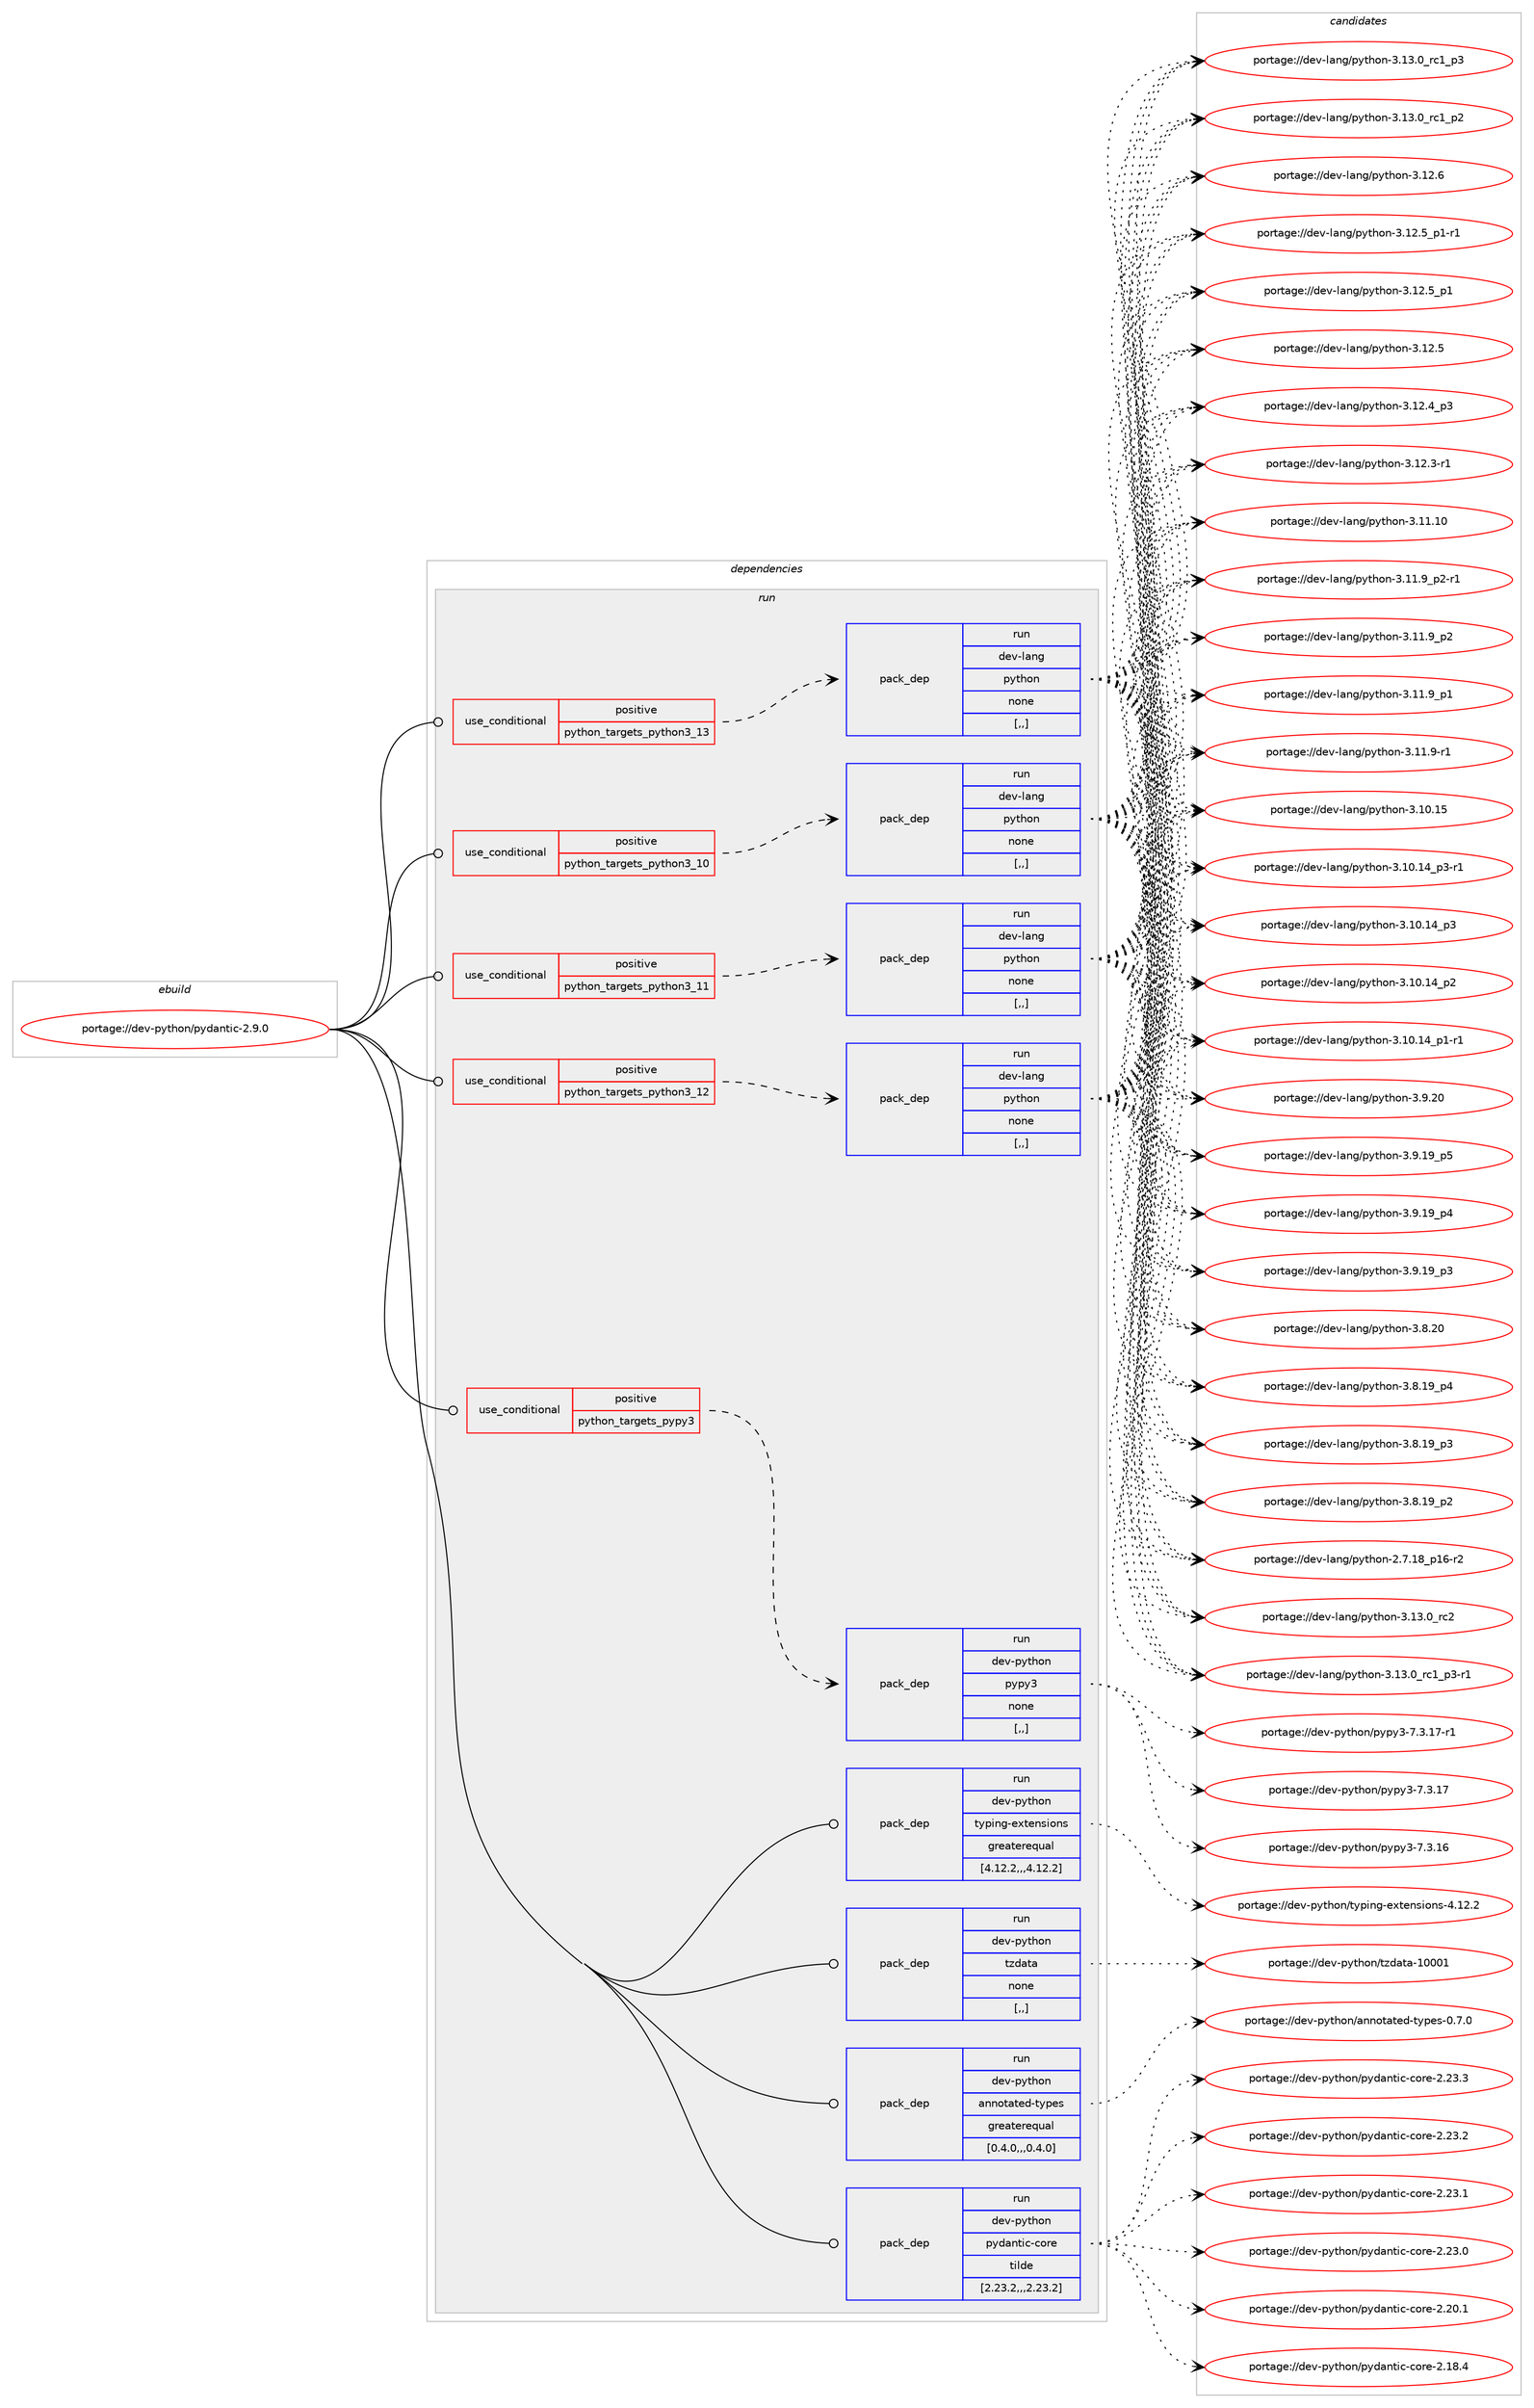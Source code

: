 digraph prolog {

# *************
# Graph options
# *************

newrank=true;
concentrate=true;
compound=true;
graph [rankdir=LR,fontname=Helvetica,fontsize=10,ranksep=1.5];#, ranksep=2.5, nodesep=0.2];
edge  [arrowhead=vee];
node  [fontname=Helvetica,fontsize=10];

# **********
# The ebuild
# **********

subgraph cluster_leftcol {
color=gray;
label=<<i>ebuild</i>>;
id [label="portage://dev-python/pydantic-2.9.0", color=red, width=4, href="../dev-python/pydantic-2.9.0.svg"];
}

# ****************
# The dependencies
# ****************

subgraph cluster_midcol {
color=gray;
label=<<i>dependencies</i>>;
subgraph cluster_compile {
fillcolor="#eeeeee";
style=filled;
label=<<i>compile</i>>;
}
subgraph cluster_compileandrun {
fillcolor="#eeeeee";
style=filled;
label=<<i>compile and run</i>>;
}
subgraph cluster_run {
fillcolor="#eeeeee";
style=filled;
label=<<i>run</i>>;
subgraph cond167262 {
dependency651043 [label=<<TABLE BORDER="0" CELLBORDER="1" CELLSPACING="0" CELLPADDING="4"><TR><TD ROWSPAN="3" CELLPADDING="10">use_conditional</TD></TR><TR><TD>positive</TD></TR><TR><TD>python_targets_pypy3</TD></TR></TABLE>>, shape=none, color=red];
subgraph pack478960 {
dependency651044 [label=<<TABLE BORDER="0" CELLBORDER="1" CELLSPACING="0" CELLPADDING="4" WIDTH="220"><TR><TD ROWSPAN="6" CELLPADDING="30">pack_dep</TD></TR><TR><TD WIDTH="110">run</TD></TR><TR><TD>dev-python</TD></TR><TR><TD>pypy3</TD></TR><TR><TD>none</TD></TR><TR><TD>[,,]</TD></TR></TABLE>>, shape=none, color=blue];
}
dependency651043:e -> dependency651044:w [weight=20,style="dashed",arrowhead="vee"];
}
id:e -> dependency651043:w [weight=20,style="solid",arrowhead="odot"];
subgraph cond167263 {
dependency651045 [label=<<TABLE BORDER="0" CELLBORDER="1" CELLSPACING="0" CELLPADDING="4"><TR><TD ROWSPAN="3" CELLPADDING="10">use_conditional</TD></TR><TR><TD>positive</TD></TR><TR><TD>python_targets_python3_10</TD></TR></TABLE>>, shape=none, color=red];
subgraph pack478961 {
dependency651046 [label=<<TABLE BORDER="0" CELLBORDER="1" CELLSPACING="0" CELLPADDING="4" WIDTH="220"><TR><TD ROWSPAN="6" CELLPADDING="30">pack_dep</TD></TR><TR><TD WIDTH="110">run</TD></TR><TR><TD>dev-lang</TD></TR><TR><TD>python</TD></TR><TR><TD>none</TD></TR><TR><TD>[,,]</TD></TR></TABLE>>, shape=none, color=blue];
}
dependency651045:e -> dependency651046:w [weight=20,style="dashed",arrowhead="vee"];
}
id:e -> dependency651045:w [weight=20,style="solid",arrowhead="odot"];
subgraph cond167264 {
dependency651047 [label=<<TABLE BORDER="0" CELLBORDER="1" CELLSPACING="0" CELLPADDING="4"><TR><TD ROWSPAN="3" CELLPADDING="10">use_conditional</TD></TR><TR><TD>positive</TD></TR><TR><TD>python_targets_python3_11</TD></TR></TABLE>>, shape=none, color=red];
subgraph pack478962 {
dependency651048 [label=<<TABLE BORDER="0" CELLBORDER="1" CELLSPACING="0" CELLPADDING="4" WIDTH="220"><TR><TD ROWSPAN="6" CELLPADDING="30">pack_dep</TD></TR><TR><TD WIDTH="110">run</TD></TR><TR><TD>dev-lang</TD></TR><TR><TD>python</TD></TR><TR><TD>none</TD></TR><TR><TD>[,,]</TD></TR></TABLE>>, shape=none, color=blue];
}
dependency651047:e -> dependency651048:w [weight=20,style="dashed",arrowhead="vee"];
}
id:e -> dependency651047:w [weight=20,style="solid",arrowhead="odot"];
subgraph cond167265 {
dependency651049 [label=<<TABLE BORDER="0" CELLBORDER="1" CELLSPACING="0" CELLPADDING="4"><TR><TD ROWSPAN="3" CELLPADDING="10">use_conditional</TD></TR><TR><TD>positive</TD></TR><TR><TD>python_targets_python3_12</TD></TR></TABLE>>, shape=none, color=red];
subgraph pack478963 {
dependency651050 [label=<<TABLE BORDER="0" CELLBORDER="1" CELLSPACING="0" CELLPADDING="4" WIDTH="220"><TR><TD ROWSPAN="6" CELLPADDING="30">pack_dep</TD></TR><TR><TD WIDTH="110">run</TD></TR><TR><TD>dev-lang</TD></TR><TR><TD>python</TD></TR><TR><TD>none</TD></TR><TR><TD>[,,]</TD></TR></TABLE>>, shape=none, color=blue];
}
dependency651049:e -> dependency651050:w [weight=20,style="dashed",arrowhead="vee"];
}
id:e -> dependency651049:w [weight=20,style="solid",arrowhead="odot"];
subgraph cond167266 {
dependency651051 [label=<<TABLE BORDER="0" CELLBORDER="1" CELLSPACING="0" CELLPADDING="4"><TR><TD ROWSPAN="3" CELLPADDING="10">use_conditional</TD></TR><TR><TD>positive</TD></TR><TR><TD>python_targets_python3_13</TD></TR></TABLE>>, shape=none, color=red];
subgraph pack478964 {
dependency651052 [label=<<TABLE BORDER="0" CELLBORDER="1" CELLSPACING="0" CELLPADDING="4" WIDTH="220"><TR><TD ROWSPAN="6" CELLPADDING="30">pack_dep</TD></TR><TR><TD WIDTH="110">run</TD></TR><TR><TD>dev-lang</TD></TR><TR><TD>python</TD></TR><TR><TD>none</TD></TR><TR><TD>[,,]</TD></TR></TABLE>>, shape=none, color=blue];
}
dependency651051:e -> dependency651052:w [weight=20,style="dashed",arrowhead="vee"];
}
id:e -> dependency651051:w [weight=20,style="solid",arrowhead="odot"];
subgraph pack478965 {
dependency651053 [label=<<TABLE BORDER="0" CELLBORDER="1" CELLSPACING="0" CELLPADDING="4" WIDTH="220"><TR><TD ROWSPAN="6" CELLPADDING="30">pack_dep</TD></TR><TR><TD WIDTH="110">run</TD></TR><TR><TD>dev-python</TD></TR><TR><TD>annotated-types</TD></TR><TR><TD>greaterequal</TD></TR><TR><TD>[0.4.0,,,0.4.0]</TD></TR></TABLE>>, shape=none, color=blue];
}
id:e -> dependency651053:w [weight=20,style="solid",arrowhead="odot"];
subgraph pack478966 {
dependency651054 [label=<<TABLE BORDER="0" CELLBORDER="1" CELLSPACING="0" CELLPADDING="4" WIDTH="220"><TR><TD ROWSPAN="6" CELLPADDING="30">pack_dep</TD></TR><TR><TD WIDTH="110">run</TD></TR><TR><TD>dev-python</TD></TR><TR><TD>pydantic-core</TD></TR><TR><TD>tilde</TD></TR><TR><TD>[2.23.2,,,2.23.2]</TD></TR></TABLE>>, shape=none, color=blue];
}
id:e -> dependency651054:w [weight=20,style="solid",arrowhead="odot"];
subgraph pack478967 {
dependency651055 [label=<<TABLE BORDER="0" CELLBORDER="1" CELLSPACING="0" CELLPADDING="4" WIDTH="220"><TR><TD ROWSPAN="6" CELLPADDING="30">pack_dep</TD></TR><TR><TD WIDTH="110">run</TD></TR><TR><TD>dev-python</TD></TR><TR><TD>typing-extensions</TD></TR><TR><TD>greaterequal</TD></TR><TR><TD>[4.12.2,,,4.12.2]</TD></TR></TABLE>>, shape=none, color=blue];
}
id:e -> dependency651055:w [weight=20,style="solid",arrowhead="odot"];
subgraph pack478968 {
dependency651056 [label=<<TABLE BORDER="0" CELLBORDER="1" CELLSPACING="0" CELLPADDING="4" WIDTH="220"><TR><TD ROWSPAN="6" CELLPADDING="30">pack_dep</TD></TR><TR><TD WIDTH="110">run</TD></TR><TR><TD>dev-python</TD></TR><TR><TD>tzdata</TD></TR><TR><TD>none</TD></TR><TR><TD>[,,]</TD></TR></TABLE>>, shape=none, color=blue];
}
id:e -> dependency651056:w [weight=20,style="solid",arrowhead="odot"];
}
}

# **************
# The candidates
# **************

subgraph cluster_choices {
rank=same;
color=gray;
label=<<i>candidates</i>>;

subgraph choice478960 {
color=black;
nodesep=1;
choice100101118451121211161041111104711212111212151455546514649554511449 [label="portage://dev-python/pypy3-7.3.17-r1", color=red, width=4,href="../dev-python/pypy3-7.3.17-r1.svg"];
choice10010111845112121116104111110471121211121215145554651464955 [label="portage://dev-python/pypy3-7.3.17", color=red, width=4,href="../dev-python/pypy3-7.3.17.svg"];
choice10010111845112121116104111110471121211121215145554651464954 [label="portage://dev-python/pypy3-7.3.16", color=red, width=4,href="../dev-python/pypy3-7.3.16.svg"];
dependency651044:e -> choice100101118451121211161041111104711212111212151455546514649554511449:w [style=dotted,weight="100"];
dependency651044:e -> choice10010111845112121116104111110471121211121215145554651464955:w [style=dotted,weight="100"];
dependency651044:e -> choice10010111845112121116104111110471121211121215145554651464954:w [style=dotted,weight="100"];
}
subgraph choice478961 {
color=black;
nodesep=1;
choice10010111845108971101034711212111610411111045514649514648951149950 [label="portage://dev-lang/python-3.13.0_rc2", color=red, width=4,href="../dev-lang/python-3.13.0_rc2.svg"];
choice1001011184510897110103471121211161041111104551464951464895114994995112514511449 [label="portage://dev-lang/python-3.13.0_rc1_p3-r1", color=red, width=4,href="../dev-lang/python-3.13.0_rc1_p3-r1.svg"];
choice100101118451089711010347112121116104111110455146495146489511499499511251 [label="portage://dev-lang/python-3.13.0_rc1_p3", color=red, width=4,href="../dev-lang/python-3.13.0_rc1_p3.svg"];
choice100101118451089711010347112121116104111110455146495146489511499499511250 [label="portage://dev-lang/python-3.13.0_rc1_p2", color=red, width=4,href="../dev-lang/python-3.13.0_rc1_p2.svg"];
choice10010111845108971101034711212111610411111045514649504654 [label="portage://dev-lang/python-3.12.6", color=red, width=4,href="../dev-lang/python-3.12.6.svg"];
choice1001011184510897110103471121211161041111104551464950465395112494511449 [label="portage://dev-lang/python-3.12.5_p1-r1", color=red, width=4,href="../dev-lang/python-3.12.5_p1-r1.svg"];
choice100101118451089711010347112121116104111110455146495046539511249 [label="portage://dev-lang/python-3.12.5_p1", color=red, width=4,href="../dev-lang/python-3.12.5_p1.svg"];
choice10010111845108971101034711212111610411111045514649504653 [label="portage://dev-lang/python-3.12.5", color=red, width=4,href="../dev-lang/python-3.12.5.svg"];
choice100101118451089711010347112121116104111110455146495046529511251 [label="portage://dev-lang/python-3.12.4_p3", color=red, width=4,href="../dev-lang/python-3.12.4_p3.svg"];
choice100101118451089711010347112121116104111110455146495046514511449 [label="portage://dev-lang/python-3.12.3-r1", color=red, width=4,href="../dev-lang/python-3.12.3-r1.svg"];
choice1001011184510897110103471121211161041111104551464949464948 [label="portage://dev-lang/python-3.11.10", color=red, width=4,href="../dev-lang/python-3.11.10.svg"];
choice1001011184510897110103471121211161041111104551464949465795112504511449 [label="portage://dev-lang/python-3.11.9_p2-r1", color=red, width=4,href="../dev-lang/python-3.11.9_p2-r1.svg"];
choice100101118451089711010347112121116104111110455146494946579511250 [label="portage://dev-lang/python-3.11.9_p2", color=red, width=4,href="../dev-lang/python-3.11.9_p2.svg"];
choice100101118451089711010347112121116104111110455146494946579511249 [label="portage://dev-lang/python-3.11.9_p1", color=red, width=4,href="../dev-lang/python-3.11.9_p1.svg"];
choice100101118451089711010347112121116104111110455146494946574511449 [label="portage://dev-lang/python-3.11.9-r1", color=red, width=4,href="../dev-lang/python-3.11.9-r1.svg"];
choice1001011184510897110103471121211161041111104551464948464953 [label="portage://dev-lang/python-3.10.15", color=red, width=4,href="../dev-lang/python-3.10.15.svg"];
choice100101118451089711010347112121116104111110455146494846495295112514511449 [label="portage://dev-lang/python-3.10.14_p3-r1", color=red, width=4,href="../dev-lang/python-3.10.14_p3-r1.svg"];
choice10010111845108971101034711212111610411111045514649484649529511251 [label="portage://dev-lang/python-3.10.14_p3", color=red, width=4,href="../dev-lang/python-3.10.14_p3.svg"];
choice10010111845108971101034711212111610411111045514649484649529511250 [label="portage://dev-lang/python-3.10.14_p2", color=red, width=4,href="../dev-lang/python-3.10.14_p2.svg"];
choice100101118451089711010347112121116104111110455146494846495295112494511449 [label="portage://dev-lang/python-3.10.14_p1-r1", color=red, width=4,href="../dev-lang/python-3.10.14_p1-r1.svg"];
choice10010111845108971101034711212111610411111045514657465048 [label="portage://dev-lang/python-3.9.20", color=red, width=4,href="../dev-lang/python-3.9.20.svg"];
choice100101118451089711010347112121116104111110455146574649579511253 [label="portage://dev-lang/python-3.9.19_p5", color=red, width=4,href="../dev-lang/python-3.9.19_p5.svg"];
choice100101118451089711010347112121116104111110455146574649579511252 [label="portage://dev-lang/python-3.9.19_p4", color=red, width=4,href="../dev-lang/python-3.9.19_p4.svg"];
choice100101118451089711010347112121116104111110455146574649579511251 [label="portage://dev-lang/python-3.9.19_p3", color=red, width=4,href="../dev-lang/python-3.9.19_p3.svg"];
choice10010111845108971101034711212111610411111045514656465048 [label="portage://dev-lang/python-3.8.20", color=red, width=4,href="../dev-lang/python-3.8.20.svg"];
choice100101118451089711010347112121116104111110455146564649579511252 [label="portage://dev-lang/python-3.8.19_p4", color=red, width=4,href="../dev-lang/python-3.8.19_p4.svg"];
choice100101118451089711010347112121116104111110455146564649579511251 [label="portage://dev-lang/python-3.8.19_p3", color=red, width=4,href="../dev-lang/python-3.8.19_p3.svg"];
choice100101118451089711010347112121116104111110455146564649579511250 [label="portage://dev-lang/python-3.8.19_p2", color=red, width=4,href="../dev-lang/python-3.8.19_p2.svg"];
choice100101118451089711010347112121116104111110455046554649569511249544511450 [label="portage://dev-lang/python-2.7.18_p16-r2", color=red, width=4,href="../dev-lang/python-2.7.18_p16-r2.svg"];
dependency651046:e -> choice10010111845108971101034711212111610411111045514649514648951149950:w [style=dotted,weight="100"];
dependency651046:e -> choice1001011184510897110103471121211161041111104551464951464895114994995112514511449:w [style=dotted,weight="100"];
dependency651046:e -> choice100101118451089711010347112121116104111110455146495146489511499499511251:w [style=dotted,weight="100"];
dependency651046:e -> choice100101118451089711010347112121116104111110455146495146489511499499511250:w [style=dotted,weight="100"];
dependency651046:e -> choice10010111845108971101034711212111610411111045514649504654:w [style=dotted,weight="100"];
dependency651046:e -> choice1001011184510897110103471121211161041111104551464950465395112494511449:w [style=dotted,weight="100"];
dependency651046:e -> choice100101118451089711010347112121116104111110455146495046539511249:w [style=dotted,weight="100"];
dependency651046:e -> choice10010111845108971101034711212111610411111045514649504653:w [style=dotted,weight="100"];
dependency651046:e -> choice100101118451089711010347112121116104111110455146495046529511251:w [style=dotted,weight="100"];
dependency651046:e -> choice100101118451089711010347112121116104111110455146495046514511449:w [style=dotted,weight="100"];
dependency651046:e -> choice1001011184510897110103471121211161041111104551464949464948:w [style=dotted,weight="100"];
dependency651046:e -> choice1001011184510897110103471121211161041111104551464949465795112504511449:w [style=dotted,weight="100"];
dependency651046:e -> choice100101118451089711010347112121116104111110455146494946579511250:w [style=dotted,weight="100"];
dependency651046:e -> choice100101118451089711010347112121116104111110455146494946579511249:w [style=dotted,weight="100"];
dependency651046:e -> choice100101118451089711010347112121116104111110455146494946574511449:w [style=dotted,weight="100"];
dependency651046:e -> choice1001011184510897110103471121211161041111104551464948464953:w [style=dotted,weight="100"];
dependency651046:e -> choice100101118451089711010347112121116104111110455146494846495295112514511449:w [style=dotted,weight="100"];
dependency651046:e -> choice10010111845108971101034711212111610411111045514649484649529511251:w [style=dotted,weight="100"];
dependency651046:e -> choice10010111845108971101034711212111610411111045514649484649529511250:w [style=dotted,weight="100"];
dependency651046:e -> choice100101118451089711010347112121116104111110455146494846495295112494511449:w [style=dotted,weight="100"];
dependency651046:e -> choice10010111845108971101034711212111610411111045514657465048:w [style=dotted,weight="100"];
dependency651046:e -> choice100101118451089711010347112121116104111110455146574649579511253:w [style=dotted,weight="100"];
dependency651046:e -> choice100101118451089711010347112121116104111110455146574649579511252:w [style=dotted,weight="100"];
dependency651046:e -> choice100101118451089711010347112121116104111110455146574649579511251:w [style=dotted,weight="100"];
dependency651046:e -> choice10010111845108971101034711212111610411111045514656465048:w [style=dotted,weight="100"];
dependency651046:e -> choice100101118451089711010347112121116104111110455146564649579511252:w [style=dotted,weight="100"];
dependency651046:e -> choice100101118451089711010347112121116104111110455146564649579511251:w [style=dotted,weight="100"];
dependency651046:e -> choice100101118451089711010347112121116104111110455146564649579511250:w [style=dotted,weight="100"];
dependency651046:e -> choice100101118451089711010347112121116104111110455046554649569511249544511450:w [style=dotted,weight="100"];
}
subgraph choice478962 {
color=black;
nodesep=1;
choice10010111845108971101034711212111610411111045514649514648951149950 [label="portage://dev-lang/python-3.13.0_rc2", color=red, width=4,href="../dev-lang/python-3.13.0_rc2.svg"];
choice1001011184510897110103471121211161041111104551464951464895114994995112514511449 [label="portage://dev-lang/python-3.13.0_rc1_p3-r1", color=red, width=4,href="../dev-lang/python-3.13.0_rc1_p3-r1.svg"];
choice100101118451089711010347112121116104111110455146495146489511499499511251 [label="portage://dev-lang/python-3.13.0_rc1_p3", color=red, width=4,href="../dev-lang/python-3.13.0_rc1_p3.svg"];
choice100101118451089711010347112121116104111110455146495146489511499499511250 [label="portage://dev-lang/python-3.13.0_rc1_p2", color=red, width=4,href="../dev-lang/python-3.13.0_rc1_p2.svg"];
choice10010111845108971101034711212111610411111045514649504654 [label="portage://dev-lang/python-3.12.6", color=red, width=4,href="../dev-lang/python-3.12.6.svg"];
choice1001011184510897110103471121211161041111104551464950465395112494511449 [label="portage://dev-lang/python-3.12.5_p1-r1", color=red, width=4,href="../dev-lang/python-3.12.5_p1-r1.svg"];
choice100101118451089711010347112121116104111110455146495046539511249 [label="portage://dev-lang/python-3.12.5_p1", color=red, width=4,href="../dev-lang/python-3.12.5_p1.svg"];
choice10010111845108971101034711212111610411111045514649504653 [label="portage://dev-lang/python-3.12.5", color=red, width=4,href="../dev-lang/python-3.12.5.svg"];
choice100101118451089711010347112121116104111110455146495046529511251 [label="portage://dev-lang/python-3.12.4_p3", color=red, width=4,href="../dev-lang/python-3.12.4_p3.svg"];
choice100101118451089711010347112121116104111110455146495046514511449 [label="portage://dev-lang/python-3.12.3-r1", color=red, width=4,href="../dev-lang/python-3.12.3-r1.svg"];
choice1001011184510897110103471121211161041111104551464949464948 [label="portage://dev-lang/python-3.11.10", color=red, width=4,href="../dev-lang/python-3.11.10.svg"];
choice1001011184510897110103471121211161041111104551464949465795112504511449 [label="portage://dev-lang/python-3.11.9_p2-r1", color=red, width=4,href="../dev-lang/python-3.11.9_p2-r1.svg"];
choice100101118451089711010347112121116104111110455146494946579511250 [label="portage://dev-lang/python-3.11.9_p2", color=red, width=4,href="../dev-lang/python-3.11.9_p2.svg"];
choice100101118451089711010347112121116104111110455146494946579511249 [label="portage://dev-lang/python-3.11.9_p1", color=red, width=4,href="../dev-lang/python-3.11.9_p1.svg"];
choice100101118451089711010347112121116104111110455146494946574511449 [label="portage://dev-lang/python-3.11.9-r1", color=red, width=4,href="../dev-lang/python-3.11.9-r1.svg"];
choice1001011184510897110103471121211161041111104551464948464953 [label="portage://dev-lang/python-3.10.15", color=red, width=4,href="../dev-lang/python-3.10.15.svg"];
choice100101118451089711010347112121116104111110455146494846495295112514511449 [label="portage://dev-lang/python-3.10.14_p3-r1", color=red, width=4,href="../dev-lang/python-3.10.14_p3-r1.svg"];
choice10010111845108971101034711212111610411111045514649484649529511251 [label="portage://dev-lang/python-3.10.14_p3", color=red, width=4,href="../dev-lang/python-3.10.14_p3.svg"];
choice10010111845108971101034711212111610411111045514649484649529511250 [label="portage://dev-lang/python-3.10.14_p2", color=red, width=4,href="../dev-lang/python-3.10.14_p2.svg"];
choice100101118451089711010347112121116104111110455146494846495295112494511449 [label="portage://dev-lang/python-3.10.14_p1-r1", color=red, width=4,href="../dev-lang/python-3.10.14_p1-r1.svg"];
choice10010111845108971101034711212111610411111045514657465048 [label="portage://dev-lang/python-3.9.20", color=red, width=4,href="../dev-lang/python-3.9.20.svg"];
choice100101118451089711010347112121116104111110455146574649579511253 [label="portage://dev-lang/python-3.9.19_p5", color=red, width=4,href="../dev-lang/python-3.9.19_p5.svg"];
choice100101118451089711010347112121116104111110455146574649579511252 [label="portage://dev-lang/python-3.9.19_p4", color=red, width=4,href="../dev-lang/python-3.9.19_p4.svg"];
choice100101118451089711010347112121116104111110455146574649579511251 [label="portage://dev-lang/python-3.9.19_p3", color=red, width=4,href="../dev-lang/python-3.9.19_p3.svg"];
choice10010111845108971101034711212111610411111045514656465048 [label="portage://dev-lang/python-3.8.20", color=red, width=4,href="../dev-lang/python-3.8.20.svg"];
choice100101118451089711010347112121116104111110455146564649579511252 [label="portage://dev-lang/python-3.8.19_p4", color=red, width=4,href="../dev-lang/python-3.8.19_p4.svg"];
choice100101118451089711010347112121116104111110455146564649579511251 [label="portage://dev-lang/python-3.8.19_p3", color=red, width=4,href="../dev-lang/python-3.8.19_p3.svg"];
choice100101118451089711010347112121116104111110455146564649579511250 [label="portage://dev-lang/python-3.8.19_p2", color=red, width=4,href="../dev-lang/python-3.8.19_p2.svg"];
choice100101118451089711010347112121116104111110455046554649569511249544511450 [label="portage://dev-lang/python-2.7.18_p16-r2", color=red, width=4,href="../dev-lang/python-2.7.18_p16-r2.svg"];
dependency651048:e -> choice10010111845108971101034711212111610411111045514649514648951149950:w [style=dotted,weight="100"];
dependency651048:e -> choice1001011184510897110103471121211161041111104551464951464895114994995112514511449:w [style=dotted,weight="100"];
dependency651048:e -> choice100101118451089711010347112121116104111110455146495146489511499499511251:w [style=dotted,weight="100"];
dependency651048:e -> choice100101118451089711010347112121116104111110455146495146489511499499511250:w [style=dotted,weight="100"];
dependency651048:e -> choice10010111845108971101034711212111610411111045514649504654:w [style=dotted,weight="100"];
dependency651048:e -> choice1001011184510897110103471121211161041111104551464950465395112494511449:w [style=dotted,weight="100"];
dependency651048:e -> choice100101118451089711010347112121116104111110455146495046539511249:w [style=dotted,weight="100"];
dependency651048:e -> choice10010111845108971101034711212111610411111045514649504653:w [style=dotted,weight="100"];
dependency651048:e -> choice100101118451089711010347112121116104111110455146495046529511251:w [style=dotted,weight="100"];
dependency651048:e -> choice100101118451089711010347112121116104111110455146495046514511449:w [style=dotted,weight="100"];
dependency651048:e -> choice1001011184510897110103471121211161041111104551464949464948:w [style=dotted,weight="100"];
dependency651048:e -> choice1001011184510897110103471121211161041111104551464949465795112504511449:w [style=dotted,weight="100"];
dependency651048:e -> choice100101118451089711010347112121116104111110455146494946579511250:w [style=dotted,weight="100"];
dependency651048:e -> choice100101118451089711010347112121116104111110455146494946579511249:w [style=dotted,weight="100"];
dependency651048:e -> choice100101118451089711010347112121116104111110455146494946574511449:w [style=dotted,weight="100"];
dependency651048:e -> choice1001011184510897110103471121211161041111104551464948464953:w [style=dotted,weight="100"];
dependency651048:e -> choice100101118451089711010347112121116104111110455146494846495295112514511449:w [style=dotted,weight="100"];
dependency651048:e -> choice10010111845108971101034711212111610411111045514649484649529511251:w [style=dotted,weight="100"];
dependency651048:e -> choice10010111845108971101034711212111610411111045514649484649529511250:w [style=dotted,weight="100"];
dependency651048:e -> choice100101118451089711010347112121116104111110455146494846495295112494511449:w [style=dotted,weight="100"];
dependency651048:e -> choice10010111845108971101034711212111610411111045514657465048:w [style=dotted,weight="100"];
dependency651048:e -> choice100101118451089711010347112121116104111110455146574649579511253:w [style=dotted,weight="100"];
dependency651048:e -> choice100101118451089711010347112121116104111110455146574649579511252:w [style=dotted,weight="100"];
dependency651048:e -> choice100101118451089711010347112121116104111110455146574649579511251:w [style=dotted,weight="100"];
dependency651048:e -> choice10010111845108971101034711212111610411111045514656465048:w [style=dotted,weight="100"];
dependency651048:e -> choice100101118451089711010347112121116104111110455146564649579511252:w [style=dotted,weight="100"];
dependency651048:e -> choice100101118451089711010347112121116104111110455146564649579511251:w [style=dotted,weight="100"];
dependency651048:e -> choice100101118451089711010347112121116104111110455146564649579511250:w [style=dotted,weight="100"];
dependency651048:e -> choice100101118451089711010347112121116104111110455046554649569511249544511450:w [style=dotted,weight="100"];
}
subgraph choice478963 {
color=black;
nodesep=1;
choice10010111845108971101034711212111610411111045514649514648951149950 [label="portage://dev-lang/python-3.13.0_rc2", color=red, width=4,href="../dev-lang/python-3.13.0_rc2.svg"];
choice1001011184510897110103471121211161041111104551464951464895114994995112514511449 [label="portage://dev-lang/python-3.13.0_rc1_p3-r1", color=red, width=4,href="../dev-lang/python-3.13.0_rc1_p3-r1.svg"];
choice100101118451089711010347112121116104111110455146495146489511499499511251 [label="portage://dev-lang/python-3.13.0_rc1_p3", color=red, width=4,href="../dev-lang/python-3.13.0_rc1_p3.svg"];
choice100101118451089711010347112121116104111110455146495146489511499499511250 [label="portage://dev-lang/python-3.13.0_rc1_p2", color=red, width=4,href="../dev-lang/python-3.13.0_rc1_p2.svg"];
choice10010111845108971101034711212111610411111045514649504654 [label="portage://dev-lang/python-3.12.6", color=red, width=4,href="../dev-lang/python-3.12.6.svg"];
choice1001011184510897110103471121211161041111104551464950465395112494511449 [label="portage://dev-lang/python-3.12.5_p1-r1", color=red, width=4,href="../dev-lang/python-3.12.5_p1-r1.svg"];
choice100101118451089711010347112121116104111110455146495046539511249 [label="portage://dev-lang/python-3.12.5_p1", color=red, width=4,href="../dev-lang/python-3.12.5_p1.svg"];
choice10010111845108971101034711212111610411111045514649504653 [label="portage://dev-lang/python-3.12.5", color=red, width=4,href="../dev-lang/python-3.12.5.svg"];
choice100101118451089711010347112121116104111110455146495046529511251 [label="portage://dev-lang/python-3.12.4_p3", color=red, width=4,href="../dev-lang/python-3.12.4_p3.svg"];
choice100101118451089711010347112121116104111110455146495046514511449 [label="portage://dev-lang/python-3.12.3-r1", color=red, width=4,href="../dev-lang/python-3.12.3-r1.svg"];
choice1001011184510897110103471121211161041111104551464949464948 [label="portage://dev-lang/python-3.11.10", color=red, width=4,href="../dev-lang/python-3.11.10.svg"];
choice1001011184510897110103471121211161041111104551464949465795112504511449 [label="portage://dev-lang/python-3.11.9_p2-r1", color=red, width=4,href="../dev-lang/python-3.11.9_p2-r1.svg"];
choice100101118451089711010347112121116104111110455146494946579511250 [label="portage://dev-lang/python-3.11.9_p2", color=red, width=4,href="../dev-lang/python-3.11.9_p2.svg"];
choice100101118451089711010347112121116104111110455146494946579511249 [label="portage://dev-lang/python-3.11.9_p1", color=red, width=4,href="../dev-lang/python-3.11.9_p1.svg"];
choice100101118451089711010347112121116104111110455146494946574511449 [label="portage://dev-lang/python-3.11.9-r1", color=red, width=4,href="../dev-lang/python-3.11.9-r1.svg"];
choice1001011184510897110103471121211161041111104551464948464953 [label="portage://dev-lang/python-3.10.15", color=red, width=4,href="../dev-lang/python-3.10.15.svg"];
choice100101118451089711010347112121116104111110455146494846495295112514511449 [label="portage://dev-lang/python-3.10.14_p3-r1", color=red, width=4,href="../dev-lang/python-3.10.14_p3-r1.svg"];
choice10010111845108971101034711212111610411111045514649484649529511251 [label="portage://dev-lang/python-3.10.14_p3", color=red, width=4,href="../dev-lang/python-3.10.14_p3.svg"];
choice10010111845108971101034711212111610411111045514649484649529511250 [label="portage://dev-lang/python-3.10.14_p2", color=red, width=4,href="../dev-lang/python-3.10.14_p2.svg"];
choice100101118451089711010347112121116104111110455146494846495295112494511449 [label="portage://dev-lang/python-3.10.14_p1-r1", color=red, width=4,href="../dev-lang/python-3.10.14_p1-r1.svg"];
choice10010111845108971101034711212111610411111045514657465048 [label="portage://dev-lang/python-3.9.20", color=red, width=4,href="../dev-lang/python-3.9.20.svg"];
choice100101118451089711010347112121116104111110455146574649579511253 [label="portage://dev-lang/python-3.9.19_p5", color=red, width=4,href="../dev-lang/python-3.9.19_p5.svg"];
choice100101118451089711010347112121116104111110455146574649579511252 [label="portage://dev-lang/python-3.9.19_p4", color=red, width=4,href="../dev-lang/python-3.9.19_p4.svg"];
choice100101118451089711010347112121116104111110455146574649579511251 [label="portage://dev-lang/python-3.9.19_p3", color=red, width=4,href="../dev-lang/python-3.9.19_p3.svg"];
choice10010111845108971101034711212111610411111045514656465048 [label="portage://dev-lang/python-3.8.20", color=red, width=4,href="../dev-lang/python-3.8.20.svg"];
choice100101118451089711010347112121116104111110455146564649579511252 [label="portage://dev-lang/python-3.8.19_p4", color=red, width=4,href="../dev-lang/python-3.8.19_p4.svg"];
choice100101118451089711010347112121116104111110455146564649579511251 [label="portage://dev-lang/python-3.8.19_p3", color=red, width=4,href="../dev-lang/python-3.8.19_p3.svg"];
choice100101118451089711010347112121116104111110455146564649579511250 [label="portage://dev-lang/python-3.8.19_p2", color=red, width=4,href="../dev-lang/python-3.8.19_p2.svg"];
choice100101118451089711010347112121116104111110455046554649569511249544511450 [label="portage://dev-lang/python-2.7.18_p16-r2", color=red, width=4,href="../dev-lang/python-2.7.18_p16-r2.svg"];
dependency651050:e -> choice10010111845108971101034711212111610411111045514649514648951149950:w [style=dotted,weight="100"];
dependency651050:e -> choice1001011184510897110103471121211161041111104551464951464895114994995112514511449:w [style=dotted,weight="100"];
dependency651050:e -> choice100101118451089711010347112121116104111110455146495146489511499499511251:w [style=dotted,weight="100"];
dependency651050:e -> choice100101118451089711010347112121116104111110455146495146489511499499511250:w [style=dotted,weight="100"];
dependency651050:e -> choice10010111845108971101034711212111610411111045514649504654:w [style=dotted,weight="100"];
dependency651050:e -> choice1001011184510897110103471121211161041111104551464950465395112494511449:w [style=dotted,weight="100"];
dependency651050:e -> choice100101118451089711010347112121116104111110455146495046539511249:w [style=dotted,weight="100"];
dependency651050:e -> choice10010111845108971101034711212111610411111045514649504653:w [style=dotted,weight="100"];
dependency651050:e -> choice100101118451089711010347112121116104111110455146495046529511251:w [style=dotted,weight="100"];
dependency651050:e -> choice100101118451089711010347112121116104111110455146495046514511449:w [style=dotted,weight="100"];
dependency651050:e -> choice1001011184510897110103471121211161041111104551464949464948:w [style=dotted,weight="100"];
dependency651050:e -> choice1001011184510897110103471121211161041111104551464949465795112504511449:w [style=dotted,weight="100"];
dependency651050:e -> choice100101118451089711010347112121116104111110455146494946579511250:w [style=dotted,weight="100"];
dependency651050:e -> choice100101118451089711010347112121116104111110455146494946579511249:w [style=dotted,weight="100"];
dependency651050:e -> choice100101118451089711010347112121116104111110455146494946574511449:w [style=dotted,weight="100"];
dependency651050:e -> choice1001011184510897110103471121211161041111104551464948464953:w [style=dotted,weight="100"];
dependency651050:e -> choice100101118451089711010347112121116104111110455146494846495295112514511449:w [style=dotted,weight="100"];
dependency651050:e -> choice10010111845108971101034711212111610411111045514649484649529511251:w [style=dotted,weight="100"];
dependency651050:e -> choice10010111845108971101034711212111610411111045514649484649529511250:w [style=dotted,weight="100"];
dependency651050:e -> choice100101118451089711010347112121116104111110455146494846495295112494511449:w [style=dotted,weight="100"];
dependency651050:e -> choice10010111845108971101034711212111610411111045514657465048:w [style=dotted,weight="100"];
dependency651050:e -> choice100101118451089711010347112121116104111110455146574649579511253:w [style=dotted,weight="100"];
dependency651050:e -> choice100101118451089711010347112121116104111110455146574649579511252:w [style=dotted,weight="100"];
dependency651050:e -> choice100101118451089711010347112121116104111110455146574649579511251:w [style=dotted,weight="100"];
dependency651050:e -> choice10010111845108971101034711212111610411111045514656465048:w [style=dotted,weight="100"];
dependency651050:e -> choice100101118451089711010347112121116104111110455146564649579511252:w [style=dotted,weight="100"];
dependency651050:e -> choice100101118451089711010347112121116104111110455146564649579511251:w [style=dotted,weight="100"];
dependency651050:e -> choice100101118451089711010347112121116104111110455146564649579511250:w [style=dotted,weight="100"];
dependency651050:e -> choice100101118451089711010347112121116104111110455046554649569511249544511450:w [style=dotted,weight="100"];
}
subgraph choice478964 {
color=black;
nodesep=1;
choice10010111845108971101034711212111610411111045514649514648951149950 [label="portage://dev-lang/python-3.13.0_rc2", color=red, width=4,href="../dev-lang/python-3.13.0_rc2.svg"];
choice1001011184510897110103471121211161041111104551464951464895114994995112514511449 [label="portage://dev-lang/python-3.13.0_rc1_p3-r1", color=red, width=4,href="../dev-lang/python-3.13.0_rc1_p3-r1.svg"];
choice100101118451089711010347112121116104111110455146495146489511499499511251 [label="portage://dev-lang/python-3.13.0_rc1_p3", color=red, width=4,href="../dev-lang/python-3.13.0_rc1_p3.svg"];
choice100101118451089711010347112121116104111110455146495146489511499499511250 [label="portage://dev-lang/python-3.13.0_rc1_p2", color=red, width=4,href="../dev-lang/python-3.13.0_rc1_p2.svg"];
choice10010111845108971101034711212111610411111045514649504654 [label="portage://dev-lang/python-3.12.6", color=red, width=4,href="../dev-lang/python-3.12.6.svg"];
choice1001011184510897110103471121211161041111104551464950465395112494511449 [label="portage://dev-lang/python-3.12.5_p1-r1", color=red, width=4,href="../dev-lang/python-3.12.5_p1-r1.svg"];
choice100101118451089711010347112121116104111110455146495046539511249 [label="portage://dev-lang/python-3.12.5_p1", color=red, width=4,href="../dev-lang/python-3.12.5_p1.svg"];
choice10010111845108971101034711212111610411111045514649504653 [label="portage://dev-lang/python-3.12.5", color=red, width=4,href="../dev-lang/python-3.12.5.svg"];
choice100101118451089711010347112121116104111110455146495046529511251 [label="portage://dev-lang/python-3.12.4_p3", color=red, width=4,href="../dev-lang/python-3.12.4_p3.svg"];
choice100101118451089711010347112121116104111110455146495046514511449 [label="portage://dev-lang/python-3.12.3-r1", color=red, width=4,href="../dev-lang/python-3.12.3-r1.svg"];
choice1001011184510897110103471121211161041111104551464949464948 [label="portage://dev-lang/python-3.11.10", color=red, width=4,href="../dev-lang/python-3.11.10.svg"];
choice1001011184510897110103471121211161041111104551464949465795112504511449 [label="portage://dev-lang/python-3.11.9_p2-r1", color=red, width=4,href="../dev-lang/python-3.11.9_p2-r1.svg"];
choice100101118451089711010347112121116104111110455146494946579511250 [label="portage://dev-lang/python-3.11.9_p2", color=red, width=4,href="../dev-lang/python-3.11.9_p2.svg"];
choice100101118451089711010347112121116104111110455146494946579511249 [label="portage://dev-lang/python-3.11.9_p1", color=red, width=4,href="../dev-lang/python-3.11.9_p1.svg"];
choice100101118451089711010347112121116104111110455146494946574511449 [label="portage://dev-lang/python-3.11.9-r1", color=red, width=4,href="../dev-lang/python-3.11.9-r1.svg"];
choice1001011184510897110103471121211161041111104551464948464953 [label="portage://dev-lang/python-3.10.15", color=red, width=4,href="../dev-lang/python-3.10.15.svg"];
choice100101118451089711010347112121116104111110455146494846495295112514511449 [label="portage://dev-lang/python-3.10.14_p3-r1", color=red, width=4,href="../dev-lang/python-3.10.14_p3-r1.svg"];
choice10010111845108971101034711212111610411111045514649484649529511251 [label="portage://dev-lang/python-3.10.14_p3", color=red, width=4,href="../dev-lang/python-3.10.14_p3.svg"];
choice10010111845108971101034711212111610411111045514649484649529511250 [label="portage://dev-lang/python-3.10.14_p2", color=red, width=4,href="../dev-lang/python-3.10.14_p2.svg"];
choice100101118451089711010347112121116104111110455146494846495295112494511449 [label="portage://dev-lang/python-3.10.14_p1-r1", color=red, width=4,href="../dev-lang/python-3.10.14_p1-r1.svg"];
choice10010111845108971101034711212111610411111045514657465048 [label="portage://dev-lang/python-3.9.20", color=red, width=4,href="../dev-lang/python-3.9.20.svg"];
choice100101118451089711010347112121116104111110455146574649579511253 [label="portage://dev-lang/python-3.9.19_p5", color=red, width=4,href="../dev-lang/python-3.9.19_p5.svg"];
choice100101118451089711010347112121116104111110455146574649579511252 [label="portage://dev-lang/python-3.9.19_p4", color=red, width=4,href="../dev-lang/python-3.9.19_p4.svg"];
choice100101118451089711010347112121116104111110455146574649579511251 [label="portage://dev-lang/python-3.9.19_p3", color=red, width=4,href="../dev-lang/python-3.9.19_p3.svg"];
choice10010111845108971101034711212111610411111045514656465048 [label="portage://dev-lang/python-3.8.20", color=red, width=4,href="../dev-lang/python-3.8.20.svg"];
choice100101118451089711010347112121116104111110455146564649579511252 [label="portage://dev-lang/python-3.8.19_p4", color=red, width=4,href="../dev-lang/python-3.8.19_p4.svg"];
choice100101118451089711010347112121116104111110455146564649579511251 [label="portage://dev-lang/python-3.8.19_p3", color=red, width=4,href="../dev-lang/python-3.8.19_p3.svg"];
choice100101118451089711010347112121116104111110455146564649579511250 [label="portage://dev-lang/python-3.8.19_p2", color=red, width=4,href="../dev-lang/python-3.8.19_p2.svg"];
choice100101118451089711010347112121116104111110455046554649569511249544511450 [label="portage://dev-lang/python-2.7.18_p16-r2", color=red, width=4,href="../dev-lang/python-2.7.18_p16-r2.svg"];
dependency651052:e -> choice10010111845108971101034711212111610411111045514649514648951149950:w [style=dotted,weight="100"];
dependency651052:e -> choice1001011184510897110103471121211161041111104551464951464895114994995112514511449:w [style=dotted,weight="100"];
dependency651052:e -> choice100101118451089711010347112121116104111110455146495146489511499499511251:w [style=dotted,weight="100"];
dependency651052:e -> choice100101118451089711010347112121116104111110455146495146489511499499511250:w [style=dotted,weight="100"];
dependency651052:e -> choice10010111845108971101034711212111610411111045514649504654:w [style=dotted,weight="100"];
dependency651052:e -> choice1001011184510897110103471121211161041111104551464950465395112494511449:w [style=dotted,weight="100"];
dependency651052:e -> choice100101118451089711010347112121116104111110455146495046539511249:w [style=dotted,weight="100"];
dependency651052:e -> choice10010111845108971101034711212111610411111045514649504653:w [style=dotted,weight="100"];
dependency651052:e -> choice100101118451089711010347112121116104111110455146495046529511251:w [style=dotted,weight="100"];
dependency651052:e -> choice100101118451089711010347112121116104111110455146495046514511449:w [style=dotted,weight="100"];
dependency651052:e -> choice1001011184510897110103471121211161041111104551464949464948:w [style=dotted,weight="100"];
dependency651052:e -> choice1001011184510897110103471121211161041111104551464949465795112504511449:w [style=dotted,weight="100"];
dependency651052:e -> choice100101118451089711010347112121116104111110455146494946579511250:w [style=dotted,weight="100"];
dependency651052:e -> choice100101118451089711010347112121116104111110455146494946579511249:w [style=dotted,weight="100"];
dependency651052:e -> choice100101118451089711010347112121116104111110455146494946574511449:w [style=dotted,weight="100"];
dependency651052:e -> choice1001011184510897110103471121211161041111104551464948464953:w [style=dotted,weight="100"];
dependency651052:e -> choice100101118451089711010347112121116104111110455146494846495295112514511449:w [style=dotted,weight="100"];
dependency651052:e -> choice10010111845108971101034711212111610411111045514649484649529511251:w [style=dotted,weight="100"];
dependency651052:e -> choice10010111845108971101034711212111610411111045514649484649529511250:w [style=dotted,weight="100"];
dependency651052:e -> choice100101118451089711010347112121116104111110455146494846495295112494511449:w [style=dotted,weight="100"];
dependency651052:e -> choice10010111845108971101034711212111610411111045514657465048:w [style=dotted,weight="100"];
dependency651052:e -> choice100101118451089711010347112121116104111110455146574649579511253:w [style=dotted,weight="100"];
dependency651052:e -> choice100101118451089711010347112121116104111110455146574649579511252:w [style=dotted,weight="100"];
dependency651052:e -> choice100101118451089711010347112121116104111110455146574649579511251:w [style=dotted,weight="100"];
dependency651052:e -> choice10010111845108971101034711212111610411111045514656465048:w [style=dotted,weight="100"];
dependency651052:e -> choice100101118451089711010347112121116104111110455146564649579511252:w [style=dotted,weight="100"];
dependency651052:e -> choice100101118451089711010347112121116104111110455146564649579511251:w [style=dotted,weight="100"];
dependency651052:e -> choice100101118451089711010347112121116104111110455146564649579511250:w [style=dotted,weight="100"];
dependency651052:e -> choice100101118451089711010347112121116104111110455046554649569511249544511450:w [style=dotted,weight="100"];
}
subgraph choice478965 {
color=black;
nodesep=1;
choice1001011184511212111610411111047971101101111169711610110045116121112101115454846554648 [label="portage://dev-python/annotated-types-0.7.0", color=red, width=4,href="../dev-python/annotated-types-0.7.0.svg"];
dependency651053:e -> choice1001011184511212111610411111047971101101111169711610110045116121112101115454846554648:w [style=dotted,weight="100"];
}
subgraph choice478966 {
color=black;
nodesep=1;
choice10010111845112121116104111110471121211009711011610599459911111410145504650514651 [label="portage://dev-python/pydantic-core-2.23.3", color=red, width=4,href="../dev-python/pydantic-core-2.23.3.svg"];
choice10010111845112121116104111110471121211009711011610599459911111410145504650514650 [label="portage://dev-python/pydantic-core-2.23.2", color=red, width=4,href="../dev-python/pydantic-core-2.23.2.svg"];
choice10010111845112121116104111110471121211009711011610599459911111410145504650514649 [label="portage://dev-python/pydantic-core-2.23.1", color=red, width=4,href="../dev-python/pydantic-core-2.23.1.svg"];
choice10010111845112121116104111110471121211009711011610599459911111410145504650514648 [label="portage://dev-python/pydantic-core-2.23.0", color=red, width=4,href="../dev-python/pydantic-core-2.23.0.svg"];
choice10010111845112121116104111110471121211009711011610599459911111410145504650484649 [label="portage://dev-python/pydantic-core-2.20.1", color=red, width=4,href="../dev-python/pydantic-core-2.20.1.svg"];
choice10010111845112121116104111110471121211009711011610599459911111410145504649564652 [label="portage://dev-python/pydantic-core-2.18.4", color=red, width=4,href="../dev-python/pydantic-core-2.18.4.svg"];
dependency651054:e -> choice10010111845112121116104111110471121211009711011610599459911111410145504650514651:w [style=dotted,weight="100"];
dependency651054:e -> choice10010111845112121116104111110471121211009711011610599459911111410145504650514650:w [style=dotted,weight="100"];
dependency651054:e -> choice10010111845112121116104111110471121211009711011610599459911111410145504650514649:w [style=dotted,weight="100"];
dependency651054:e -> choice10010111845112121116104111110471121211009711011610599459911111410145504650514648:w [style=dotted,weight="100"];
dependency651054:e -> choice10010111845112121116104111110471121211009711011610599459911111410145504650484649:w [style=dotted,weight="100"];
dependency651054:e -> choice10010111845112121116104111110471121211009711011610599459911111410145504649564652:w [style=dotted,weight="100"];
}
subgraph choice478967 {
color=black;
nodesep=1;
choice10010111845112121116104111110471161211121051101034510112011610111011510511111011545524649504650 [label="portage://dev-python/typing-extensions-4.12.2", color=red, width=4,href="../dev-python/typing-extensions-4.12.2.svg"];
dependency651055:e -> choice10010111845112121116104111110471161211121051101034510112011610111011510511111011545524649504650:w [style=dotted,weight="100"];
}
subgraph choice478968 {
color=black;
nodesep=1;
choice10010111845112121116104111110471161221009711697454948484849 [label="portage://dev-python/tzdata-10001", color=red, width=4,href="../dev-python/tzdata-10001.svg"];
dependency651056:e -> choice10010111845112121116104111110471161221009711697454948484849:w [style=dotted,weight="100"];
}
}

}
